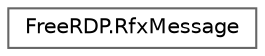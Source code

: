 digraph "Graphical Class Hierarchy"
{
 // LATEX_PDF_SIZE
  bgcolor="transparent";
  edge [fontname=Helvetica,fontsize=10,labelfontname=Helvetica,labelfontsize=10];
  node [fontname=Helvetica,fontsize=10,shape=box,height=0.2,width=0.4];
  rankdir="LR";
  Node0 [id="Node000000",label="FreeRDP.RfxMessage",height=0.2,width=0.4,color="grey40", fillcolor="white", style="filled",URL="$class_free_r_d_p_1_1_rfx_message.html",tooltip=" "];
}
